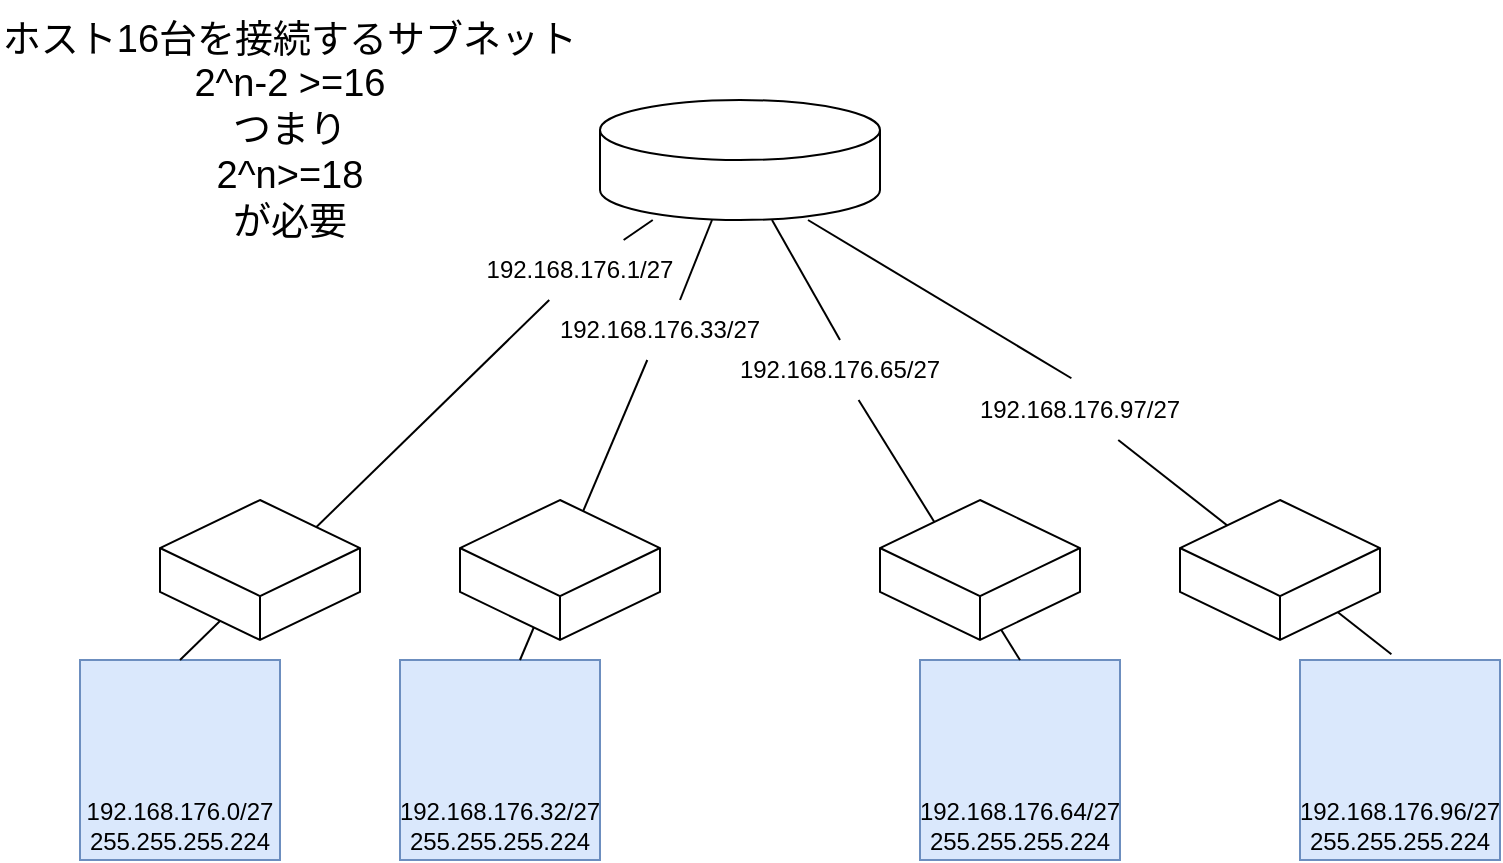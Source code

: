 <mxfile version="24.7.14">
  <diagram name="ページ1" id="aaVvU4E5kUNt9p5senmz">
    <mxGraphModel dx="1259" dy="655" grid="1" gridSize="10" guides="1" tooltips="1" connect="1" arrows="1" fold="1" page="1" pageScale="1" pageWidth="827" pageHeight="1169" math="0" shadow="0">
      <root>
        <mxCell id="0" />
        <mxCell id="1" parent="0" />
        <mxCell id="BOfk2aNaFfoliZTdsaW--1" value="" style="shape=cylinder3;whiteSpace=wrap;html=1;boundedLbl=1;backgroundOutline=1;size=15;" vertex="1" parent="1">
          <mxGeometry x="310" y="50" width="140" height="60" as="geometry" />
        </mxCell>
        <mxCell id="BOfk2aNaFfoliZTdsaW--9" value="&lt;font style=&quot;font-size: 19px;&quot;&gt;ホスト16台を接続するサブネット&lt;br&gt;2^n-2 &amp;gt;=16&lt;/font&gt;&lt;div&gt;&lt;font style=&quot;font-size: 19px;&quot;&gt;つまり&lt;br&gt;2^n&amp;gt;=18&lt;/font&gt;&lt;/div&gt;&lt;div&gt;&lt;span style=&quot;font-size: 19px;&quot;&gt;が必要&lt;/span&gt;&lt;/div&gt;" style="text;html=1;align=center;verticalAlign=middle;whiteSpace=wrap;rounded=0;" vertex="1" parent="1">
          <mxGeometry x="10" width="290" height="130" as="geometry" />
        </mxCell>
        <mxCell id="BOfk2aNaFfoliZTdsaW--10" value="192.168.176.0/27&lt;div&gt;255.255.255.224&lt;/div&gt;" style="whiteSpace=wrap;html=1;aspect=fixed;fillColor=#dae8fc;strokeColor=#6c8ebf;verticalAlign=bottom;" vertex="1" parent="1">
          <mxGeometry x="50" y="330" width="100" height="100" as="geometry" />
        </mxCell>
        <mxCell id="BOfk2aNaFfoliZTdsaW--14" value="" style="endArrow=none;html=1;rounded=0;" edge="1" parent="1" source="BOfk2aNaFfoliZTdsaW--15" target="BOfk2aNaFfoliZTdsaW--1">
          <mxGeometry width="50" height="50" relative="1" as="geometry">
            <mxPoint x="100" y="330" as="sourcePoint" />
            <mxPoint x="150" y="280" as="targetPoint" />
          </mxGeometry>
        </mxCell>
        <mxCell id="BOfk2aNaFfoliZTdsaW--16" value="192.168.176.32/27&lt;div&gt;255.255.255.224&lt;/div&gt;" style="whiteSpace=wrap;html=1;aspect=fixed;fillColor=#dae8fc;strokeColor=#6c8ebf;verticalAlign=bottom;" vertex="1" parent="1">
          <mxGeometry x="210" y="330" width="100" height="100" as="geometry" />
        </mxCell>
        <mxCell id="BOfk2aNaFfoliZTdsaW--17" value="192.168.176.64/27&lt;div&gt;255.255.255.224&lt;/div&gt;" style="whiteSpace=wrap;html=1;aspect=fixed;fillColor=#dae8fc;strokeColor=#6c8ebf;verticalAlign=bottom;" vertex="1" parent="1">
          <mxGeometry x="470" y="330" width="100" height="100" as="geometry" />
        </mxCell>
        <mxCell id="BOfk2aNaFfoliZTdsaW--18" value="192.168.176.96/27&lt;div&gt;255.255.255.224&lt;/div&gt;" style="whiteSpace=wrap;html=1;aspect=fixed;fillColor=#dae8fc;strokeColor=#6c8ebf;verticalAlign=bottom;" vertex="1" parent="1">
          <mxGeometry x="660" y="330" width="100" height="100" as="geometry" />
        </mxCell>
        <mxCell id="BOfk2aNaFfoliZTdsaW--19" value="" style="endArrow=none;html=1;rounded=0;exitX=0.6;exitY=0;exitDx=0;exitDy=0;exitPerimeter=0;" edge="1" parent="1" source="BOfk2aNaFfoliZTdsaW--22">
          <mxGeometry width="50" height="50" relative="1" as="geometry">
            <mxPoint x="120" y="330" as="sourcePoint" />
            <mxPoint x="366" y="110" as="targetPoint" />
          </mxGeometry>
        </mxCell>
        <mxCell id="BOfk2aNaFfoliZTdsaW--20" value="" style="endArrow=none;html=1;rounded=0;exitX=0.5;exitY=0;exitDx=0;exitDy=0;" edge="1" parent="1" source="BOfk2aNaFfoliZTdsaW--23">
          <mxGeometry width="50" height="50" relative="1" as="geometry">
            <mxPoint x="300" y="330" as="sourcePoint" />
            <mxPoint x="396" y="110" as="targetPoint" />
          </mxGeometry>
        </mxCell>
        <mxCell id="BOfk2aNaFfoliZTdsaW--21" value="" style="endArrow=none;html=1;rounded=0;exitX=0.457;exitY=-0.029;exitDx=0;exitDy=0;exitPerimeter=0;" edge="1" parent="1" source="BOfk2aNaFfoliZTdsaW--24">
          <mxGeometry width="50" height="50" relative="1" as="geometry">
            <mxPoint x="538" y="330" as="sourcePoint" />
            <mxPoint x="414" y="110" as="targetPoint" />
          </mxGeometry>
        </mxCell>
        <mxCell id="BOfk2aNaFfoliZTdsaW--25" value="" style="endArrow=none;html=1;rounded=0;exitX=0.457;exitY=-0.029;exitDx=0;exitDy=0;exitPerimeter=0;" edge="1" parent="1" source="BOfk2aNaFfoliZTdsaW--18" target="BOfk2aNaFfoliZTdsaW--24">
          <mxGeometry width="50" height="50" relative="1" as="geometry">
            <mxPoint x="706" y="327" as="sourcePoint" />
            <mxPoint x="414" y="110" as="targetPoint" />
          </mxGeometry>
        </mxCell>
        <mxCell id="BOfk2aNaFfoliZTdsaW--24" value="192.168.176.97/27" style="text;html=1;align=center;verticalAlign=middle;whiteSpace=wrap;rounded=0;" vertex="1" parent="1">
          <mxGeometry x="500" y="190" width="100" height="30" as="geometry" />
        </mxCell>
        <mxCell id="BOfk2aNaFfoliZTdsaW--26" value="" style="endArrow=none;html=1;rounded=0;exitX=0.5;exitY=0;exitDx=0;exitDy=0;" edge="1" parent="1" source="BOfk2aNaFfoliZTdsaW--17" target="BOfk2aNaFfoliZTdsaW--23">
          <mxGeometry width="50" height="50" relative="1" as="geometry">
            <mxPoint x="520" y="330" as="sourcePoint" />
            <mxPoint x="396" y="110" as="targetPoint" />
          </mxGeometry>
        </mxCell>
        <mxCell id="BOfk2aNaFfoliZTdsaW--23" value="192.168.176.65/27" style="text;html=1;align=center;verticalAlign=middle;whiteSpace=wrap;rounded=0;" vertex="1" parent="1">
          <mxGeometry x="380" y="170" width="100" height="30" as="geometry" />
        </mxCell>
        <mxCell id="BOfk2aNaFfoliZTdsaW--28" value="" style="endArrow=none;html=1;rounded=0;exitX=0.6;exitY=0;exitDx=0;exitDy=0;exitPerimeter=0;" edge="1" parent="1" source="BOfk2aNaFfoliZTdsaW--16" target="BOfk2aNaFfoliZTdsaW--22">
          <mxGeometry width="50" height="50" relative="1" as="geometry">
            <mxPoint x="270" y="330" as="sourcePoint" />
            <mxPoint x="366" y="110" as="targetPoint" />
          </mxGeometry>
        </mxCell>
        <mxCell id="BOfk2aNaFfoliZTdsaW--22" value="192.168.176.33/27" style="text;html=1;align=center;verticalAlign=middle;whiteSpace=wrap;rounded=0;" vertex="1" parent="1">
          <mxGeometry x="290" y="150" width="100" height="30" as="geometry" />
        </mxCell>
        <mxCell id="BOfk2aNaFfoliZTdsaW--29" value="" style="endArrow=none;html=1;rounded=0;" edge="1" parent="1" target="BOfk2aNaFfoliZTdsaW--15">
          <mxGeometry width="50" height="50" relative="1" as="geometry">
            <mxPoint x="100" y="330" as="sourcePoint" />
            <mxPoint x="346" y="110" as="targetPoint" />
          </mxGeometry>
        </mxCell>
        <mxCell id="BOfk2aNaFfoliZTdsaW--15" value="192.168.176.1/27" style="text;html=1;align=center;verticalAlign=middle;whiteSpace=wrap;rounded=0;" vertex="1" parent="1">
          <mxGeometry x="250" y="120" width="100" height="30" as="geometry" />
        </mxCell>
        <mxCell id="BOfk2aNaFfoliZTdsaW--4" value="" style="html=1;whiteSpace=wrap;shape=isoCube2;backgroundOutline=1;isoAngle=15;" vertex="1" parent="1">
          <mxGeometry x="90" y="250" width="100" height="70" as="geometry" />
        </mxCell>
        <mxCell id="BOfk2aNaFfoliZTdsaW--5" value="" style="html=1;whiteSpace=wrap;shape=isoCube2;backgroundOutline=1;isoAngle=15;" vertex="1" parent="1">
          <mxGeometry x="240" y="250" width="100" height="70" as="geometry" />
        </mxCell>
        <mxCell id="BOfk2aNaFfoliZTdsaW--6" value="" style="html=1;whiteSpace=wrap;shape=isoCube2;backgroundOutline=1;isoAngle=15;" vertex="1" parent="1">
          <mxGeometry x="450" y="250" width="100" height="70" as="geometry" />
        </mxCell>
        <mxCell id="BOfk2aNaFfoliZTdsaW--8" value="" style="html=1;whiteSpace=wrap;shape=isoCube2;backgroundOutline=1;isoAngle=15;" vertex="1" parent="1">
          <mxGeometry x="600" y="250" width="100" height="70" as="geometry" />
        </mxCell>
      </root>
    </mxGraphModel>
  </diagram>
</mxfile>
